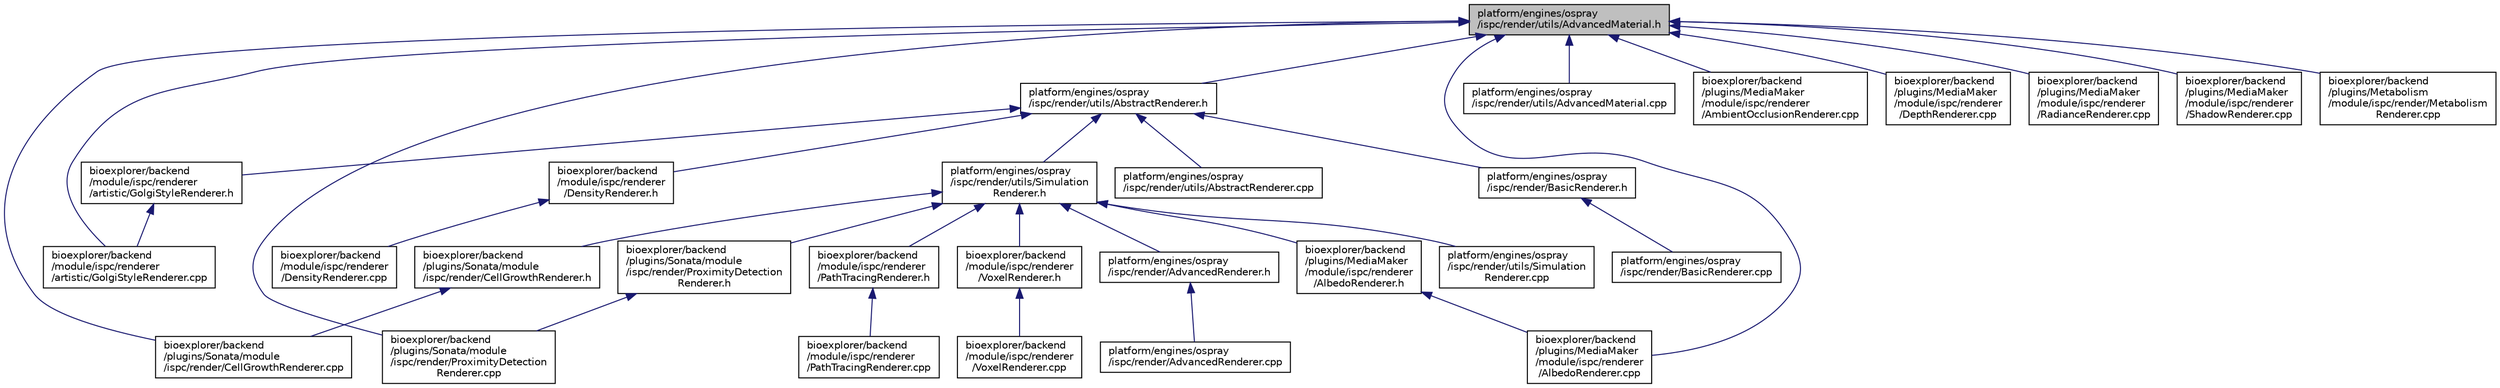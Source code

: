 digraph "platform/engines/ospray/ispc/render/utils/AdvancedMaterial.h"
{
 // LATEX_PDF_SIZE
  edge [fontname="Helvetica",fontsize="10",labelfontname="Helvetica",labelfontsize="10"];
  node [fontname="Helvetica",fontsize="10",shape=record];
  Node1 [label="platform/engines/ospray\l/ispc/render/utils/AdvancedMaterial.h",height=0.2,width=0.4,color="black", fillcolor="grey75", style="filled", fontcolor="black",tooltip=" "];
  Node1 -> Node2 [dir="back",color="midnightblue",fontsize="10",style="solid",fontname="Helvetica"];
  Node2 [label="platform/engines/ospray\l/ispc/render/utils/AbstractRenderer.h",height=0.2,width=0.4,color="black", fillcolor="white", style="filled",URL="$d8/df8/AbstractRenderer_8h.html",tooltip=" "];
  Node2 -> Node3 [dir="back",color="midnightblue",fontsize="10",style="solid",fontname="Helvetica"];
  Node3 [label="platform/engines/ospray\l/ispc/render/BasicRenderer.h",height=0.2,width=0.4,color="black", fillcolor="white", style="filled",URL="$df/d0b/BasicRenderer_8h.html",tooltip=" "];
  Node3 -> Node4 [dir="back",color="midnightblue",fontsize="10",style="solid",fontname="Helvetica"];
  Node4 [label="platform/engines/ospray\l/ispc/render/BasicRenderer.cpp",height=0.2,width=0.4,color="black", fillcolor="white", style="filled",URL="$da/d3d/BasicRenderer_8cpp.html",tooltip=" "];
  Node2 -> Node5 [dir="back",color="midnightblue",fontsize="10",style="solid",fontname="Helvetica"];
  Node5 [label="platform/engines/ospray\l/ispc/render/utils/AbstractRenderer.cpp",height=0.2,width=0.4,color="black", fillcolor="white", style="filled",URL="$de/d1f/AbstractRenderer_8cpp.html",tooltip=" "];
  Node2 -> Node6 [dir="back",color="midnightblue",fontsize="10",style="solid",fontname="Helvetica"];
  Node6 [label="platform/engines/ospray\l/ispc/render/utils/Simulation\lRenderer.h",height=0.2,width=0.4,color="black", fillcolor="white", style="filled",URL="$df/d86/SimulationRenderer_8h.html",tooltip=" "];
  Node6 -> Node7 [dir="back",color="midnightblue",fontsize="10",style="solid",fontname="Helvetica"];
  Node7 [label="platform/engines/ospray\l/ispc/render/AdvancedRenderer.h",height=0.2,width=0.4,color="black", fillcolor="white", style="filled",URL="$de/d80/AdvancedRenderer_8h.html",tooltip=" "];
  Node7 -> Node8 [dir="back",color="midnightblue",fontsize="10",style="solid",fontname="Helvetica"];
  Node8 [label="platform/engines/ospray\l/ispc/render/AdvancedRenderer.cpp",height=0.2,width=0.4,color="black", fillcolor="white", style="filled",URL="$d4/d7c/AdvancedRenderer_8cpp.html",tooltip=" "];
  Node6 -> Node9 [dir="back",color="midnightblue",fontsize="10",style="solid",fontname="Helvetica"];
  Node9 [label="platform/engines/ospray\l/ispc/render/utils/Simulation\lRenderer.cpp",height=0.2,width=0.4,color="black", fillcolor="white", style="filled",URL="$de/d4b/SimulationRenderer_8cpp.html",tooltip=" "];
  Node6 -> Node10 [dir="back",color="midnightblue",fontsize="10",style="solid",fontname="Helvetica"];
  Node10 [label="bioexplorer/backend\l/module/ispc/renderer\l/PathTracingRenderer.h",height=0.2,width=0.4,color="black", fillcolor="white", style="filled",URL="$de/df2/PathTracingRenderer_8h.html",tooltip=" "];
  Node10 -> Node11 [dir="back",color="midnightblue",fontsize="10",style="solid",fontname="Helvetica"];
  Node11 [label="bioexplorer/backend\l/module/ispc/renderer\l/PathTracingRenderer.cpp",height=0.2,width=0.4,color="black", fillcolor="white", style="filled",URL="$d8/df6/PathTracingRenderer_8cpp.html",tooltip=" "];
  Node6 -> Node12 [dir="back",color="midnightblue",fontsize="10",style="solid",fontname="Helvetica"];
  Node12 [label="bioexplorer/backend\l/module/ispc/renderer\l/VoxelRenderer.h",height=0.2,width=0.4,color="black", fillcolor="white", style="filled",URL="$d5/d86/VoxelRenderer_8h.html",tooltip=" "];
  Node12 -> Node13 [dir="back",color="midnightblue",fontsize="10",style="solid",fontname="Helvetica"];
  Node13 [label="bioexplorer/backend\l/module/ispc/renderer\l/VoxelRenderer.cpp",height=0.2,width=0.4,color="black", fillcolor="white", style="filled",URL="$db/d14/VoxelRenderer_8cpp.html",tooltip=" "];
  Node6 -> Node14 [dir="back",color="midnightblue",fontsize="10",style="solid",fontname="Helvetica"];
  Node14 [label="bioexplorer/backend\l/plugins/MediaMaker\l/module/ispc/renderer\l/AlbedoRenderer.h",height=0.2,width=0.4,color="black", fillcolor="white", style="filled",URL="$dc/d5e/AlbedoRenderer_8h.html",tooltip=" "];
  Node14 -> Node15 [dir="back",color="midnightblue",fontsize="10",style="solid",fontname="Helvetica"];
  Node15 [label="bioexplorer/backend\l/plugins/MediaMaker\l/module/ispc/renderer\l/AlbedoRenderer.cpp",height=0.2,width=0.4,color="black", fillcolor="white", style="filled",URL="$da/dc7/AlbedoRenderer_8cpp.html",tooltip=" "];
  Node6 -> Node16 [dir="back",color="midnightblue",fontsize="10",style="solid",fontname="Helvetica"];
  Node16 [label="bioexplorer/backend\l/plugins/Sonata/module\l/ispc/render/CellGrowthRenderer.h",height=0.2,width=0.4,color="black", fillcolor="white", style="filled",URL="$d2/def/CellGrowthRenderer_8h.html",tooltip=" "];
  Node16 -> Node17 [dir="back",color="midnightblue",fontsize="10",style="solid",fontname="Helvetica"];
  Node17 [label="bioexplorer/backend\l/plugins/Sonata/module\l/ispc/render/CellGrowthRenderer.cpp",height=0.2,width=0.4,color="black", fillcolor="white", style="filled",URL="$d4/d47/CellGrowthRenderer_8cpp.html",tooltip=" "];
  Node6 -> Node18 [dir="back",color="midnightblue",fontsize="10",style="solid",fontname="Helvetica"];
  Node18 [label="bioexplorer/backend\l/plugins/Sonata/module\l/ispc/render/ProximityDetection\lRenderer.h",height=0.2,width=0.4,color="black", fillcolor="white", style="filled",URL="$d5/d69/ProximityDetectionRenderer_8h.html",tooltip=" "];
  Node18 -> Node19 [dir="back",color="midnightblue",fontsize="10",style="solid",fontname="Helvetica"];
  Node19 [label="bioexplorer/backend\l/plugins/Sonata/module\l/ispc/render/ProximityDetection\lRenderer.cpp",height=0.2,width=0.4,color="black", fillcolor="white", style="filled",URL="$d6/db4/ProximityDetectionRenderer_8cpp.html",tooltip=" "];
  Node2 -> Node20 [dir="back",color="midnightblue",fontsize="10",style="solid",fontname="Helvetica"];
  Node20 [label="bioexplorer/backend\l/module/ispc/renderer\l/artistic/GolgiStyleRenderer.h",height=0.2,width=0.4,color="black", fillcolor="white", style="filled",URL="$de/d1b/GolgiStyleRenderer_8h.html",tooltip=" "];
  Node20 -> Node21 [dir="back",color="midnightblue",fontsize="10",style="solid",fontname="Helvetica"];
  Node21 [label="bioexplorer/backend\l/module/ispc/renderer\l/artistic/GolgiStyleRenderer.cpp",height=0.2,width=0.4,color="black", fillcolor="white", style="filled",URL="$d9/d23/GolgiStyleRenderer_8cpp.html",tooltip=" "];
  Node2 -> Node22 [dir="back",color="midnightblue",fontsize="10",style="solid",fontname="Helvetica"];
  Node22 [label="bioexplorer/backend\l/module/ispc/renderer\l/DensityRenderer.h",height=0.2,width=0.4,color="black", fillcolor="white", style="filled",URL="$d3/d65/DensityRenderer_8h.html",tooltip=" "];
  Node22 -> Node23 [dir="back",color="midnightblue",fontsize="10",style="solid",fontname="Helvetica"];
  Node23 [label="bioexplorer/backend\l/module/ispc/renderer\l/DensityRenderer.cpp",height=0.2,width=0.4,color="black", fillcolor="white", style="filled",URL="$dd/df6/DensityRenderer_8cpp.html",tooltip=" "];
  Node1 -> Node24 [dir="back",color="midnightblue",fontsize="10",style="solid",fontname="Helvetica"];
  Node24 [label="platform/engines/ospray\l/ispc/render/utils/AdvancedMaterial.cpp",height=0.2,width=0.4,color="black", fillcolor="white", style="filled",URL="$d6/de1/AdvancedMaterial_8cpp.html",tooltip=" "];
  Node1 -> Node21 [dir="back",color="midnightblue",fontsize="10",style="solid",fontname="Helvetica"];
  Node1 -> Node15 [dir="back",color="midnightblue",fontsize="10",style="solid",fontname="Helvetica"];
  Node1 -> Node25 [dir="back",color="midnightblue",fontsize="10",style="solid",fontname="Helvetica"];
  Node25 [label="bioexplorer/backend\l/plugins/MediaMaker\l/module/ispc/renderer\l/AmbientOcclusionRenderer.cpp",height=0.2,width=0.4,color="black", fillcolor="white", style="filled",URL="$dc/de2/AmbientOcclusionRenderer_8cpp.html",tooltip=" "];
  Node1 -> Node26 [dir="back",color="midnightblue",fontsize="10",style="solid",fontname="Helvetica"];
  Node26 [label="bioexplorer/backend\l/plugins/MediaMaker\l/module/ispc/renderer\l/DepthRenderer.cpp",height=0.2,width=0.4,color="black", fillcolor="white", style="filled",URL="$d3/dc9/DepthRenderer_8cpp.html",tooltip=" "];
  Node1 -> Node27 [dir="back",color="midnightblue",fontsize="10",style="solid",fontname="Helvetica"];
  Node27 [label="bioexplorer/backend\l/plugins/MediaMaker\l/module/ispc/renderer\l/RadianceRenderer.cpp",height=0.2,width=0.4,color="black", fillcolor="white", style="filled",URL="$d0/db1/RadianceRenderer_8cpp.html",tooltip=" "];
  Node1 -> Node28 [dir="back",color="midnightblue",fontsize="10",style="solid",fontname="Helvetica"];
  Node28 [label="bioexplorer/backend\l/plugins/MediaMaker\l/module/ispc/renderer\l/ShadowRenderer.cpp",height=0.2,width=0.4,color="black", fillcolor="white", style="filled",URL="$d0/d31/ShadowRenderer_8cpp.html",tooltip=" "];
  Node1 -> Node29 [dir="back",color="midnightblue",fontsize="10",style="solid",fontname="Helvetica"];
  Node29 [label="bioexplorer/backend\l/plugins/Metabolism\l/module/ispc/render/Metabolism\lRenderer.cpp",height=0.2,width=0.4,color="black", fillcolor="white", style="filled",URL="$de/db6/MetabolismRenderer_8cpp.html",tooltip=" "];
  Node1 -> Node17 [dir="back",color="midnightblue",fontsize="10",style="solid",fontname="Helvetica"];
  Node1 -> Node19 [dir="back",color="midnightblue",fontsize="10",style="solid",fontname="Helvetica"];
}
